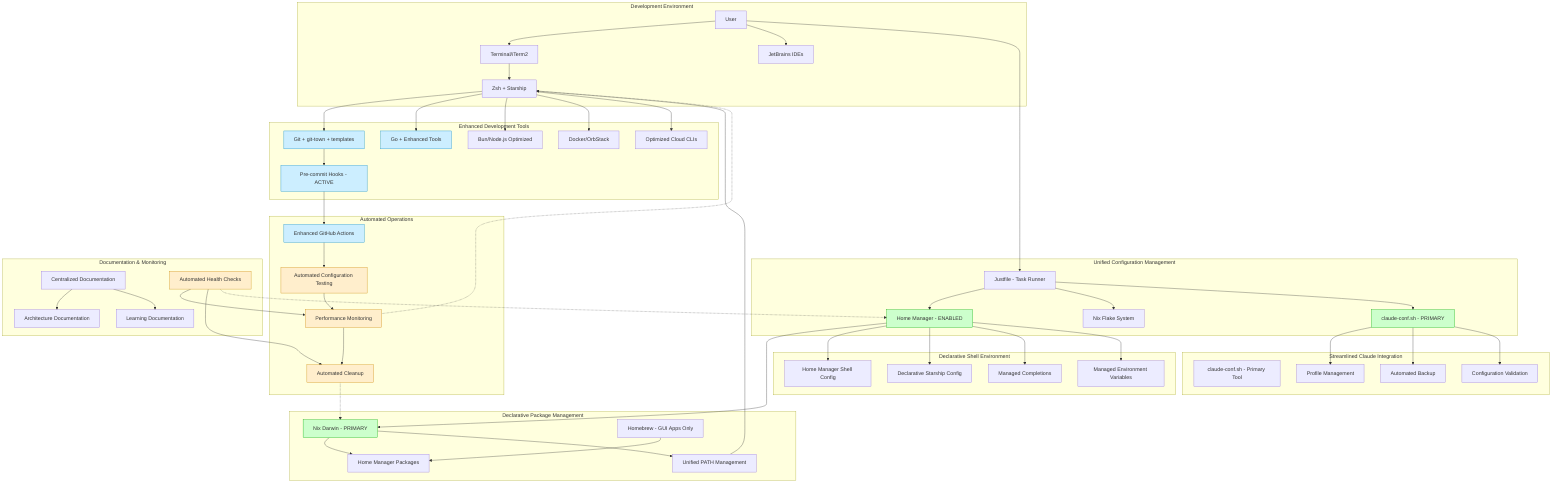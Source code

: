 graph TB
    subgraph "Development Environment"
        User[User]
        Terminal[Terminal/iTerm2]
        Shell[Zsh + Starship]
        IDE[JetBrains IDEs]
    end

    subgraph "Unified Configuration Management"
        Justfile[Justfile - Task Runner]
        HomeManager[Home Manager - ENABLED]
        ClaudeConf[claude-conf.sh - PRIMARY]
        NixFlake[Nix Flake System]
    end

    subgraph "Declarative Package Management"
        NixDarwin[Nix Darwin - PRIMARY]
        HomeManagerPackages[Home Manager Packages]
        BrewMinimal[Homebrew - GUI Apps Only]
        UnifiedPath[Unified PATH Management]
    end

    subgraph "Declarative Shell Environment"
        HomeShell[Home Manager Shell Config]
        StarshipDeclarative[Declarative Starship Config]
        CompletionsManaged[Managed Completions]
        EnvVarsManaged[Managed Environment Variables]
    end

    subgraph "Enhanced Development Tools"
        GitImproved[Git + git-town + templates]
        PreCommitActive[Pre-commit Hooks - ACTIVE]
        GoToolchain[Go + Enhanced Tools]
        ModernJS[Bun/Node.js Optimized]
        ContainerTools[Docker/OrbStack]
        CloudOptimized[Optimized Cloud CLIs]
    end

    subgraph "Streamlined Claude Integration"
        ClaudePrimary[claude-conf.sh - Primary Tool]
        ClaudeProfiles[Profile Management]
        ClaudeBackup[Automated Backup]
        ClaudeValidation[Configuration Validation]
    end

    subgraph "Automated Operations"
        GHActionsEnhanced[Enhanced GitHub Actions]
        AutomatedTesting[Automated Configuration Testing]
        PerformanceMonitoring[Performance Monitoring]
        AutoCleanup[Automated Cleanup]
    end

    subgraph "Documentation & Monitoring"
        DocsStructure[Centralized Documentation]
        ArchDocs[Architecture Documentation]
        LearningDocs[Learning Documentation]
        HealthChecks[Automated Health Checks]
    end

    %% Primary user flow
    User --> Terminal
    User --> IDE
    User --> Justfile

    %% Unified configuration management
    Justfile --> HomeManager
    Justfile --> NixFlake
    Justfile --> ClaudeConf
    HomeManager --> NixDarwin

    %% Declarative package management
    NixDarwin --> HomeManagerPackages
    NixDarwin --> UnifiedPath
    BrewMinimal --> HomeManagerPackages
    UnifiedPath --> Shell

    %% Declarative shell configuration
    HomeManager --> HomeShell
    HomeManager --> StarshipDeclarative
    HomeManager --> CompletionsManaged
    HomeManager --> EnvVarsManaged

    %% Enhanced development environment
    Terminal --> Shell
    Shell --> GitImproved
    Shell --> GoToolchain
    Shell --> ModernJS
    Shell --> ContainerTools
    Shell --> CloudOptimized

    %% Streamlined Claude integration
    ClaudeConf --> ClaudeProfiles
    ClaudeConf --> ClaudeBackup
    ClaudeConf --> ClaudeValidation

    %% Automated operations
    GitImproved --> PreCommitActive
    PreCommitActive --> GHActionsEnhanced
    GHActionsEnhanced --> AutomatedTesting
    AutomatedTesting --> PerformanceMonitoring
    PerformanceMonitoring --> AutoCleanup

    %% Documentation and monitoring
    DocsStructure --> ArchDocs
    DocsStructure --> LearningDocs
    HealthChecks --> PerformanceMonitoring
    HealthChecks --> AutoCleanup

    %% Feedback loops
    HealthChecks -.-> HomeManager
    AutoCleanup -.-> NixDarwin
    PerformanceMonitoring -.-> Shell

    classDef primary fill:#ccffcc,stroke:#00aa00
    classDef enhanced fill:#cceeff,stroke:#0088cc
    classDef automated fill:#ffeecc,stroke:#cc8800
    classDef eliminated fill:#f0f0f0,stroke:#888888

    class HomeManager,NixDarwin,ClaudeConf primary
    class GitImproved,GoToolchain,PreCommitActive,GHActionsEnhanced enhanced
    class AutomatedTesting,PerformanceMonitoring,AutoCleanup,HealthChecks automated